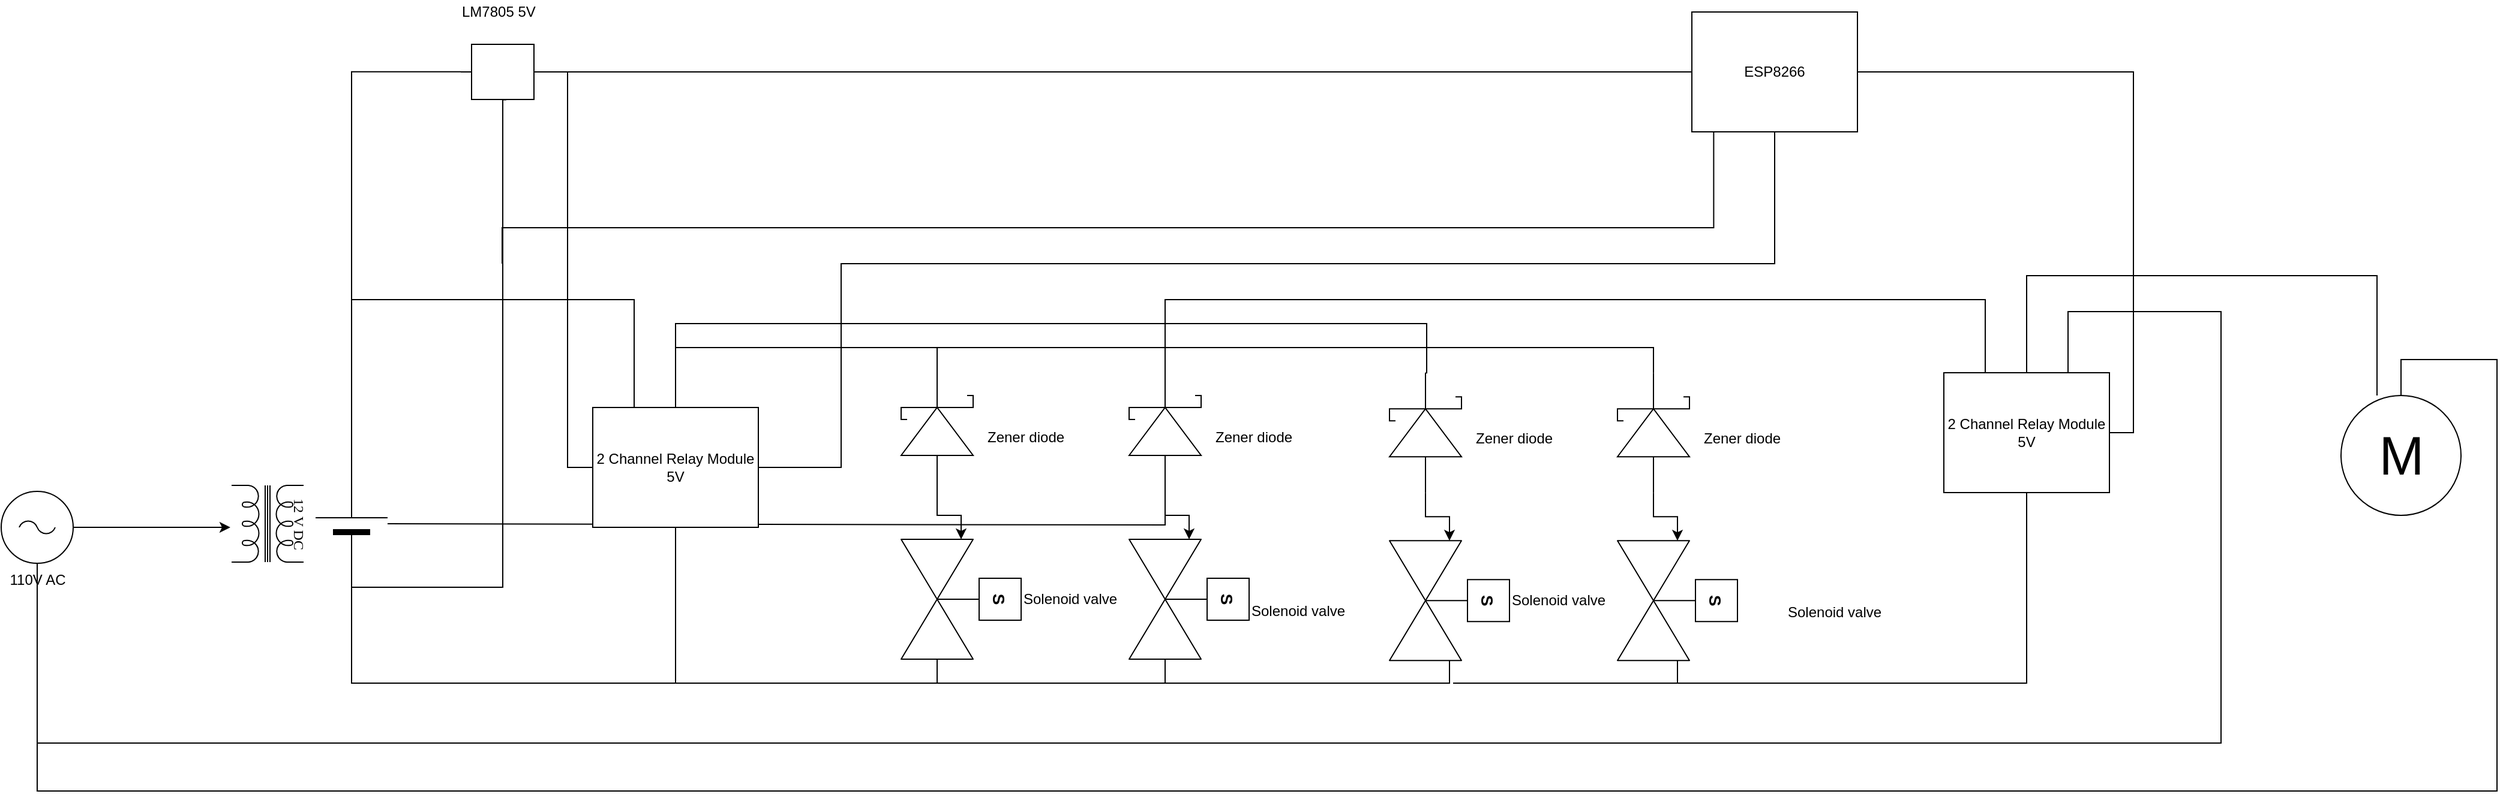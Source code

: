 <mxfile version="10.8.0" type="device"><diagram name="Page-1" id="7e0a89b8-554c-2b80-1dc8-d5c74ca68de4"><mxGraphModel dx="1394" dy="764" grid="1" gridSize="10" guides="1" tooltips="1" connect="1" arrows="1" fold="1" page="1" pageScale="1" pageWidth="1100" pageHeight="850" background="#ffffff" math="0" shadow="0"><root><mxCell id="0"/><mxCell id="1" parent="0"/><mxCell id="kVFtsydk_81rrlnJB-3J-36" style="edgeStyle=orthogonalEdgeStyle;rounded=0;orthogonalLoop=1;jettySize=auto;html=1;entryX=0.25;entryY=0;entryDx=0;entryDy=0;endArrow=none;endFill=0;" parent="1" source="1cb643a89b7d889d-7" target="kVFtsydk_81rrlnJB-3J-9" edge="1"><mxGeometry relative="1" as="geometry"><Array as="points"><mxPoint x="322" y="310"/><mxPoint x="558" y="310"/></Array></mxGeometry></mxCell><mxCell id="kVFtsydk_81rrlnJB-3J-53" style="edgeStyle=orthogonalEdgeStyle;rounded=0;orthogonalLoop=1;jettySize=auto;html=1;entryX=1;entryY=0.7;entryDx=0;entryDy=0;entryPerimeter=0;endArrow=none;endFill=0;" parent="1" source="1cb643a89b7d889d-7" target="kVFtsydk_81rrlnJB-3J-13" edge="1"><mxGeometry relative="1" as="geometry"><Array as="points"><mxPoint x="322" y="630"/><mxPoint x="810" y="630"/></Array></mxGeometry></mxCell><mxCell id="kVFtsydk_81rrlnJB-3J-54" style="edgeStyle=orthogonalEdgeStyle;rounded=0;orthogonalLoop=1;jettySize=auto;html=1;entryX=1;entryY=0.7;entryDx=0;entryDy=0;entryPerimeter=0;endArrow=none;endFill=0;" parent="1" source="1cb643a89b7d889d-7" target="kVFtsydk_81rrlnJB-3J-25" edge="1"><mxGeometry relative="1" as="geometry"><Array as="points"><mxPoint x="322" y="630"/><mxPoint x="1000" y="630"/></Array></mxGeometry></mxCell><mxCell id="kVFtsydk_81rrlnJB-3J-60" style="edgeStyle=orthogonalEdgeStyle;rounded=0;orthogonalLoop=1;jettySize=auto;html=1;entryX=0;entryY=0.395;entryDx=0;entryDy=0;entryPerimeter=0;endArrow=none;endFill=0;" parent="1" source="1cb643a89b7d889d-7" target="kVFtsydk_81rrlnJB-3J-59" edge="1"><mxGeometry relative="1" as="geometry"><Array as="points"><mxPoint x="322" y="120"/></Array></mxGeometry></mxCell><mxCell id="kVFtsydk_81rrlnJB-3J-66" style="edgeStyle=orthogonalEdgeStyle;rounded=0;orthogonalLoop=1;jettySize=auto;html=1;entryX=0.542;entryY=0.798;entryDx=0;entryDy=0;entryPerimeter=0;endArrow=none;endFill=0;" parent="1" source="1cb643a89b7d889d-7" target="kVFtsydk_81rrlnJB-3J-59" edge="1"><mxGeometry relative="1" as="geometry"><Array as="points"><mxPoint x="322" y="550"/><mxPoint x="448" y="550"/></Array></mxGeometry></mxCell><mxCell id="kVFtsydk_81rrlnJB-3J-86" style="edgeStyle=orthogonalEdgeStyle;rounded=0;orthogonalLoop=1;jettySize=auto;html=1;entryX=0.25;entryY=0;entryDx=0;entryDy=0;endArrow=none;endFill=0;" parent="1" source="1cb643a89b7d889d-7" target="kVFtsydk_81rrlnJB-3J-79" edge="1"><mxGeometry relative="1" as="geometry"><Array as="points"><mxPoint x="1000" y="498"/><mxPoint x="1000" y="310"/><mxPoint x="1683" y="310"/></Array></mxGeometry></mxCell><mxCell id="1cb643a89b7d889d-7" value="12 V DC" style="verticalLabelPosition=bottom;shadow=0;dashed=0;align=center;fillColor=#000000;strokeColor=#000000;html=1;verticalAlign=top;strokeWidth=1;shape=mxgraph.electrical.miscellaneous.monocell_battery;rounded=1;comic=0;labelBackgroundColor=none;fontFamily=Verdana;fontSize=12;fontColor=#000000;flipH=1;rotation=90;" parent="1" vertex="1"><mxGeometry x="272" y="467" width="100" height="60" as="geometry"/></mxCell><mxCell id="kVFtsydk_81rrlnJB-3J-20" style="edgeStyle=orthogonalEdgeStyle;rounded=0;orthogonalLoop=1;jettySize=auto;html=1;" parent="1" source="kVFtsydk_81rrlnJB-3J-1" target="kVFtsydk_81rrlnJB-3J-13" edge="1"><mxGeometry relative="1" as="geometry"><Array as="points"><mxPoint x="810" y="490"/></Array></mxGeometry></mxCell><mxCell id="kVFtsydk_81rrlnJB-3J-1" value="" style="pointerEvents=1;fillColor=#000000;verticalLabelPosition=bottom;shadow=0;dashed=0;align=center;fillColor=#ffffff;html=1;verticalAlign=top;strokeWidth=1;shape=mxgraph.electrical.diodes.schottky_diode;rotation=-90;" parent="1" vertex="1"><mxGeometry x="760" y="390" width="100" height="60" as="geometry"/></mxCell><mxCell id="kVFtsydk_81rrlnJB-3J-7" style="edgeStyle=orthogonalEdgeStyle;rounded=0;orthogonalLoop=1;jettySize=auto;html=1;entryX=0.547;entryY=1.017;entryDx=0;entryDy=0;entryPerimeter=0;" parent="1" source="kVFtsydk_81rrlnJB-3J-2" target="kVFtsydk_81rrlnJB-3J-6" edge="1"><mxGeometry relative="1" as="geometry"/></mxCell><mxCell id="kVFtsydk_81rrlnJB-3J-84" style="edgeStyle=orthogonalEdgeStyle;rounded=0;orthogonalLoop=1;jettySize=auto;html=1;entryX=0.5;entryY=0;entryDx=0;entryDy=0;entryPerimeter=0;endArrow=none;endFill=0;" parent="1" source="kVFtsydk_81rrlnJB-3J-2" target="kVFtsydk_81rrlnJB-3J-82" edge="1"><mxGeometry relative="1" as="geometry"><Array as="points"><mxPoint x="60" y="720"/><mxPoint x="2110" y="720"/><mxPoint x="2110" y="360"/><mxPoint x="2030" y="360"/></Array></mxGeometry></mxCell><mxCell id="kVFtsydk_81rrlnJB-3J-85" style="edgeStyle=orthogonalEdgeStyle;rounded=0;orthogonalLoop=1;jettySize=auto;html=1;entryX=0.75;entryY=0;entryDx=0;entryDy=0;endArrow=none;endFill=0;" parent="1" source="kVFtsydk_81rrlnJB-3J-2" target="kVFtsydk_81rrlnJB-3J-79" edge="1"><mxGeometry relative="1" as="geometry"><Array as="points"><mxPoint x="60" y="680"/><mxPoint x="1880" y="680"/><mxPoint x="1880" y="320"/><mxPoint x="1752" y="320"/></Array></mxGeometry></mxCell><mxCell id="kVFtsydk_81rrlnJB-3J-2" value="110V AC" style="pointerEvents=1;verticalLabelPosition=bottom;shadow=0;dashed=0;align=center;fillColor=#ffffff;html=1;verticalAlign=top;strokeWidth=1;shape=mxgraph.electrical.signal_sources.ac_source;" parent="1" vertex="1"><mxGeometry x="30" y="470" width="60" height="60" as="geometry"/></mxCell><mxCell id="kVFtsydk_81rrlnJB-3J-6" value="" style="pointerEvents=1;verticalLabelPosition=bottom;shadow=0;dashed=0;align=center;fillColor=#ffffff;html=1;verticalAlign=top;strokeWidth=1;shape=mxgraph.electrical.inductors.transformer_2;rotation=90;" parent="1" vertex="1"><mxGeometry x="220" y="467" width="64" height="60" as="geometry"/></mxCell><mxCell id="kVFtsydk_81rrlnJB-3J-28" style="edgeStyle=orthogonalEdgeStyle;rounded=0;orthogonalLoop=1;jettySize=auto;html=1;entryX=1;entryY=0.5;entryDx=0;entryDy=0;entryPerimeter=0;endArrow=none;endFill=0;" parent="1" source="kVFtsydk_81rrlnJB-3J-9" target="kVFtsydk_81rrlnJB-3J-1" edge="1"><mxGeometry relative="1" as="geometry"><Array as="points"><mxPoint x="592" y="350"/><mxPoint x="810" y="350"/></Array></mxGeometry></mxCell><mxCell id="kVFtsydk_81rrlnJB-3J-29" style="edgeStyle=orthogonalEdgeStyle;rounded=0;orthogonalLoop=1;jettySize=auto;html=1;entryX=1;entryY=0.5;entryDx=0;entryDy=0;entryPerimeter=0;endArrow=none;endFill=0;" parent="1" source="kVFtsydk_81rrlnJB-3J-9" target="kVFtsydk_81rrlnJB-3J-24" edge="1"><mxGeometry relative="1" as="geometry"><Array as="points"><mxPoint x="592" y="330"/><mxPoint x="1000" y="330"/></Array></mxGeometry></mxCell><mxCell id="kVFtsydk_81rrlnJB-3J-55" style="edgeStyle=orthogonalEdgeStyle;rounded=0;orthogonalLoop=1;jettySize=auto;html=1;endArrow=none;endFill=0;" parent="1" source="kVFtsydk_81rrlnJB-3J-9" edge="1"><mxGeometry relative="1" as="geometry"><mxPoint x="592" y="630" as="targetPoint"/></mxGeometry></mxCell><mxCell id="kVFtsydk_81rrlnJB-3J-73" style="edgeStyle=orthogonalEdgeStyle;rounded=0;orthogonalLoop=1;jettySize=auto;html=1;entryX=1;entryY=0.5;entryDx=0;entryDy=0;entryPerimeter=0;endArrow=none;endFill=0;" parent="1" source="kVFtsydk_81rrlnJB-3J-9" target="kVFtsydk_81rrlnJB-3J-38" edge="1"><mxGeometry relative="1" as="geometry"><Array as="points"><mxPoint x="592" y="330"/><mxPoint x="1218" y="330"/></Array></mxGeometry></mxCell><mxCell id="kVFtsydk_81rrlnJB-3J-74" style="edgeStyle=orthogonalEdgeStyle;rounded=0;orthogonalLoop=1;jettySize=auto;html=1;entryX=1;entryY=0.5;entryDx=0;entryDy=0;entryPerimeter=0;endArrow=none;endFill=0;" parent="1" source="kVFtsydk_81rrlnJB-3J-9" target="kVFtsydk_81rrlnJB-3J-46" edge="1"><mxGeometry relative="1" as="geometry"><Array as="points"><mxPoint x="592" y="350"/><mxPoint x="1407" y="350"/></Array></mxGeometry></mxCell><mxCell id="kVFtsydk_81rrlnJB-3J-9" value="&lt;span&gt;2 Channel Relay Module 5V&lt;/span&gt;" style="rounded=0;whiteSpace=wrap;html=1;" parent="1" vertex="1"><mxGeometry x="523" y="400" width="138" height="100" as="geometry"/></mxCell><mxCell id="kVFtsydk_81rrlnJB-3J-13" value="" style="verticalLabelPosition=bottom;align=center;html=1;verticalAlign=top;pointerEvents=1;dashed=0;shape=mxgraph.pid2valves.valve;valveType=gate;actuator=solenoid;rotation=90;" parent="1" vertex="1"><mxGeometry x="780" y="510" width="100" height="100" as="geometry"/></mxCell><mxCell id="kVFtsydk_81rrlnJB-3J-21" value="Zener diode" style="text;html=1;resizable=0;points=[];autosize=1;align=left;verticalAlign=top;spacingTop=-4;" parent="1" vertex="1"><mxGeometry x="850" y="414.5" width="80" height="20" as="geometry"/></mxCell><mxCell id="kVFtsydk_81rrlnJB-3J-22" value="Solenoid valve" style="text;html=1;resizable=0;points=[];autosize=1;align=left;verticalAlign=top;spacingTop=-4;" parent="1" vertex="1"><mxGeometry x="880" y="550" width="90" height="20" as="geometry"/></mxCell><mxCell id="kVFtsydk_81rrlnJB-3J-23" style="edgeStyle=orthogonalEdgeStyle;rounded=0;orthogonalLoop=1;jettySize=auto;html=1;" parent="1" source="kVFtsydk_81rrlnJB-3J-24" target="kVFtsydk_81rrlnJB-3J-25" edge="1"><mxGeometry relative="1" as="geometry"><Array as="points"><mxPoint x="1000" y="490"/></Array></mxGeometry></mxCell><mxCell id="kVFtsydk_81rrlnJB-3J-24" value="" style="pointerEvents=1;fillColor=#000000;verticalLabelPosition=bottom;shadow=0;dashed=0;align=center;fillColor=#ffffff;html=1;verticalAlign=top;strokeWidth=1;shape=mxgraph.electrical.diodes.schottky_diode;rotation=-90;" parent="1" vertex="1"><mxGeometry x="950" y="390" width="100" height="60" as="geometry"/></mxCell><mxCell id="kVFtsydk_81rrlnJB-3J-25" value="" style="verticalLabelPosition=bottom;align=center;html=1;verticalAlign=top;pointerEvents=1;dashed=0;shape=mxgraph.pid2valves.valve;valveType=gate;actuator=solenoid;rotation=90;" parent="1" vertex="1"><mxGeometry x="970" y="510" width="100" height="100" as="geometry"/></mxCell><mxCell id="kVFtsydk_81rrlnJB-3J-26" value="Zener diode" style="text;html=1;resizable=0;points=[];autosize=1;align=left;verticalAlign=top;spacingTop=-4;" parent="1" vertex="1"><mxGeometry x="1040" y="414.5" width="80" height="20" as="geometry"/></mxCell><mxCell id="kVFtsydk_81rrlnJB-3J-27" value="Solenoid valve" style="text;html=1;resizable=0;points=[];autosize=1;align=left;verticalAlign=top;spacingTop=-4;" parent="1" vertex="1"><mxGeometry x="1070" y="560" width="90" height="20" as="geometry"/></mxCell><mxCell id="kVFtsydk_81rrlnJB-3J-37" style="edgeStyle=orthogonalEdgeStyle;rounded=0;orthogonalLoop=1;jettySize=auto;html=1;" parent="1" source="kVFtsydk_81rrlnJB-3J-38" target="kVFtsydk_81rrlnJB-3J-42" edge="1"><mxGeometry relative="1" as="geometry"><Array as="points"><mxPoint x="1217" y="491.121"/></Array></mxGeometry></mxCell><mxCell id="kVFtsydk_81rrlnJB-3J-38" value="" style="pointerEvents=1;fillColor=#000000;verticalLabelPosition=bottom;shadow=0;dashed=0;align=center;fillColor=#ffffff;html=1;verticalAlign=top;strokeWidth=1;shape=mxgraph.electrical.diodes.schottky_diode;rotation=-90;" parent="1" vertex="1"><mxGeometry x="1167" y="391.121" width="100" height="60" as="geometry"/></mxCell><mxCell id="kVFtsydk_81rrlnJB-3J-77" style="edgeStyle=orthogonalEdgeStyle;rounded=0;orthogonalLoop=1;jettySize=auto;html=1;endArrow=none;endFill=0;" parent="1" source="kVFtsydk_81rrlnJB-3J-42" edge="1"><mxGeometry relative="1" as="geometry"><mxPoint x="1000" y="630.0" as="targetPoint"/><Array as="points"><mxPoint x="1237" y="630"/></Array></mxGeometry></mxCell><mxCell id="kVFtsydk_81rrlnJB-3J-42" value="" style="verticalLabelPosition=bottom;align=center;html=1;verticalAlign=top;pointerEvents=1;dashed=0;shape=mxgraph.pid2valves.valve;valveType=gate;actuator=solenoid;rotation=90;" parent="1" vertex="1"><mxGeometry x="1187" y="511.121" width="100" height="100" as="geometry"/></mxCell><mxCell id="kVFtsydk_81rrlnJB-3J-43" value="Zener diode" style="text;html=1;resizable=0;points=[];autosize=1;align=left;verticalAlign=top;spacingTop=-4;" parent="1" vertex="1"><mxGeometry x="1257" y="415.621" width="80" height="20" as="geometry"/></mxCell><mxCell id="kVFtsydk_81rrlnJB-3J-44" value="Solenoid valve" style="text;html=1;resizable=0;points=[];autosize=1;align=left;verticalAlign=top;spacingTop=-4;" parent="1" vertex="1"><mxGeometry x="1287" y="551.121" width="90" height="20" as="geometry"/></mxCell><mxCell id="kVFtsydk_81rrlnJB-3J-45" style="edgeStyle=orthogonalEdgeStyle;rounded=0;orthogonalLoop=1;jettySize=auto;html=1;" parent="1" source="kVFtsydk_81rrlnJB-3J-46" target="kVFtsydk_81rrlnJB-3J-47" edge="1"><mxGeometry relative="1" as="geometry"><Array as="points"><mxPoint x="1407" y="491.121"/></Array></mxGeometry></mxCell><mxCell id="kVFtsydk_81rrlnJB-3J-46" value="" style="pointerEvents=1;fillColor=#000000;verticalLabelPosition=bottom;shadow=0;dashed=0;align=center;fillColor=#ffffff;html=1;verticalAlign=top;strokeWidth=1;shape=mxgraph.electrical.diodes.schottky_diode;rotation=-90;" parent="1" vertex="1"><mxGeometry x="1357" y="391.121" width="100" height="60" as="geometry"/></mxCell><mxCell id="kVFtsydk_81rrlnJB-3J-78" style="edgeStyle=orthogonalEdgeStyle;rounded=0;orthogonalLoop=1;jettySize=auto;html=1;endArrow=none;endFill=0;" parent="1" source="kVFtsydk_81rrlnJB-3J-47" edge="1"><mxGeometry relative="1" as="geometry"><mxPoint x="1240" y="630" as="targetPoint"/><Array as="points"><mxPoint x="1427" y="630"/></Array></mxGeometry></mxCell><mxCell id="kVFtsydk_81rrlnJB-3J-47" value="" style="verticalLabelPosition=bottom;align=center;html=1;verticalAlign=top;pointerEvents=1;dashed=0;shape=mxgraph.pid2valves.valve;valveType=gate;actuator=solenoid;rotation=90;" parent="1" vertex="1"><mxGeometry x="1377" y="511.121" width="100" height="100" as="geometry"/></mxCell><mxCell id="kVFtsydk_81rrlnJB-3J-48" value="Zener diode" style="text;html=1;resizable=0;points=[];autosize=1;align=left;verticalAlign=top;spacingTop=-4;" parent="1" vertex="1"><mxGeometry x="1447" y="415.621" width="80" height="20" as="geometry"/></mxCell><mxCell id="kVFtsydk_81rrlnJB-3J-49" value="Solenoid valve" style="text;html=1;resizable=0;points=[];autosize=1;align=left;verticalAlign=top;spacingTop=-4;" parent="1" vertex="1"><mxGeometry x="1517" y="561.121" width="90" height="20" as="geometry"/></mxCell><mxCell id="kVFtsydk_81rrlnJB-3J-64" style="edgeStyle=orthogonalEdgeStyle;rounded=0;orthogonalLoop=1;jettySize=auto;html=1;entryX=0;entryY=0.5;entryDx=0;entryDy=0;endArrow=none;endFill=0;" parent="1" source="kVFtsydk_81rrlnJB-3J-59" target="kVFtsydk_81rrlnJB-3J-9" edge="1"><mxGeometry relative="1" as="geometry"><Array as="points"><mxPoint x="502" y="120"/><mxPoint x="502" y="450"/></Array></mxGeometry></mxCell><mxCell id="kVFtsydk_81rrlnJB-3J-69" style="edgeStyle=orthogonalEdgeStyle;rounded=0;orthogonalLoop=1;jettySize=auto;html=1;endArrow=none;endFill=0;" parent="1" source="kVFtsydk_81rrlnJB-3J-59" target="kVFtsydk_81rrlnJB-3J-68" edge="1"><mxGeometry relative="1" as="geometry"><Array as="points"><mxPoint x="800" y="120"/><mxPoint x="800" y="120"/></Array></mxGeometry></mxCell><mxCell id="kVFtsydk_81rrlnJB-3J-59" value="" style="verticalLabelPosition=bottom;shadow=0;dashed=0;align=center;fillColor=#ffffff;html=1;verticalAlign=top;strokeWidth=1;shape=mxgraph.electrical.abstract.voltage_regulator;" parent="1" vertex="1"><mxGeometry x="413" y="97" width="70" height="58" as="geometry"/></mxCell><mxCell id="kVFtsydk_81rrlnJB-3J-61" value="LM7805 5V" style="text;html=1;resizable=0;points=[];autosize=1;align=left;verticalAlign=top;spacingTop=-4;" parent="1" vertex="1"><mxGeometry x="412" y="60" width="80" height="20" as="geometry"/></mxCell><mxCell id="kVFtsydk_81rrlnJB-3J-72" style="edgeStyle=orthogonalEdgeStyle;rounded=0;orthogonalLoop=1;jettySize=auto;html=1;entryX=1;entryY=0.5;entryDx=0;entryDy=0;endArrow=none;endFill=0;" parent="1" source="kVFtsydk_81rrlnJB-3J-68" target="kVFtsydk_81rrlnJB-3J-9" edge="1"><mxGeometry relative="1" as="geometry"><Array as="points"><mxPoint x="1508" y="280"/><mxPoint x="730" y="280"/><mxPoint x="730" y="450"/></Array></mxGeometry></mxCell><mxCell id="kVFtsydk_81rrlnJB-3J-87" style="edgeStyle=orthogonalEdgeStyle;rounded=0;orthogonalLoop=1;jettySize=auto;html=1;endArrow=none;endFill=0;" parent="1" edge="1"><mxGeometry relative="1" as="geometry"><mxPoint x="447.5" y="280" as="targetPoint"/><mxPoint x="1457.19" y="170" as="sourcePoint"/><Array as="points"><mxPoint x="1457.5" y="250"/><mxPoint x="447.5" y="250"/></Array></mxGeometry></mxCell><mxCell id="kVFtsydk_81rrlnJB-3J-88" style="edgeStyle=orthogonalEdgeStyle;rounded=0;orthogonalLoop=1;jettySize=auto;html=1;entryX=1;entryY=0.5;entryDx=0;entryDy=0;endArrow=none;endFill=0;" parent="1" source="kVFtsydk_81rrlnJB-3J-68" target="kVFtsydk_81rrlnJB-3J-79" edge="1"><mxGeometry relative="1" as="geometry"/></mxCell><mxCell id="kVFtsydk_81rrlnJB-3J-68" value="&lt;span&gt;ESP8266&lt;/span&gt;" style="rounded=0;whiteSpace=wrap;html=1;" parent="1" vertex="1"><mxGeometry x="1439" y="70" width="138" height="100" as="geometry"/></mxCell><mxCell id="kVFtsydk_81rrlnJB-3J-81" style="edgeStyle=orthogonalEdgeStyle;rounded=0;orthogonalLoop=1;jettySize=auto;html=1;endArrow=none;endFill=0;" parent="1" source="kVFtsydk_81rrlnJB-3J-79" edge="1"><mxGeometry relative="1" as="geometry"><mxPoint x="1420" y="630.0" as="targetPoint"/><Array as="points"><mxPoint x="1718" y="630"/></Array></mxGeometry></mxCell><mxCell id="OU3SMx1U2xKwGg_4eskK-1" style="edgeStyle=orthogonalEdgeStyle;rounded=0;orthogonalLoop=1;jettySize=auto;html=1;endArrow=none;endFill=0;" edge="1" parent="1" source="kVFtsydk_81rrlnJB-3J-79" target="kVFtsydk_81rrlnJB-3J-82"><mxGeometry relative="1" as="geometry"><Array as="points"><mxPoint x="1718" y="290"/><mxPoint x="2010" y="290"/></Array></mxGeometry></mxCell><mxCell id="kVFtsydk_81rrlnJB-3J-79" value="&lt;span&gt;2 Channel Relay Module 5V&lt;/span&gt;" style="rounded=0;whiteSpace=wrap;html=1;" parent="1" vertex="1"><mxGeometry x="1649" y="371" width="138" height="100" as="geometry"/></mxCell><mxCell id="kVFtsydk_81rrlnJB-3J-82" value="M" style="dashed=0;outlineConnect=0;align=center;html=1;shape=mxgraph.pid.engines.electric_motor;fontSize=45;" parent="1" vertex="1"><mxGeometry x="1980" y="390" width="100" height="100" as="geometry"/></mxCell></root></mxGraphModel></diagram></mxfile>